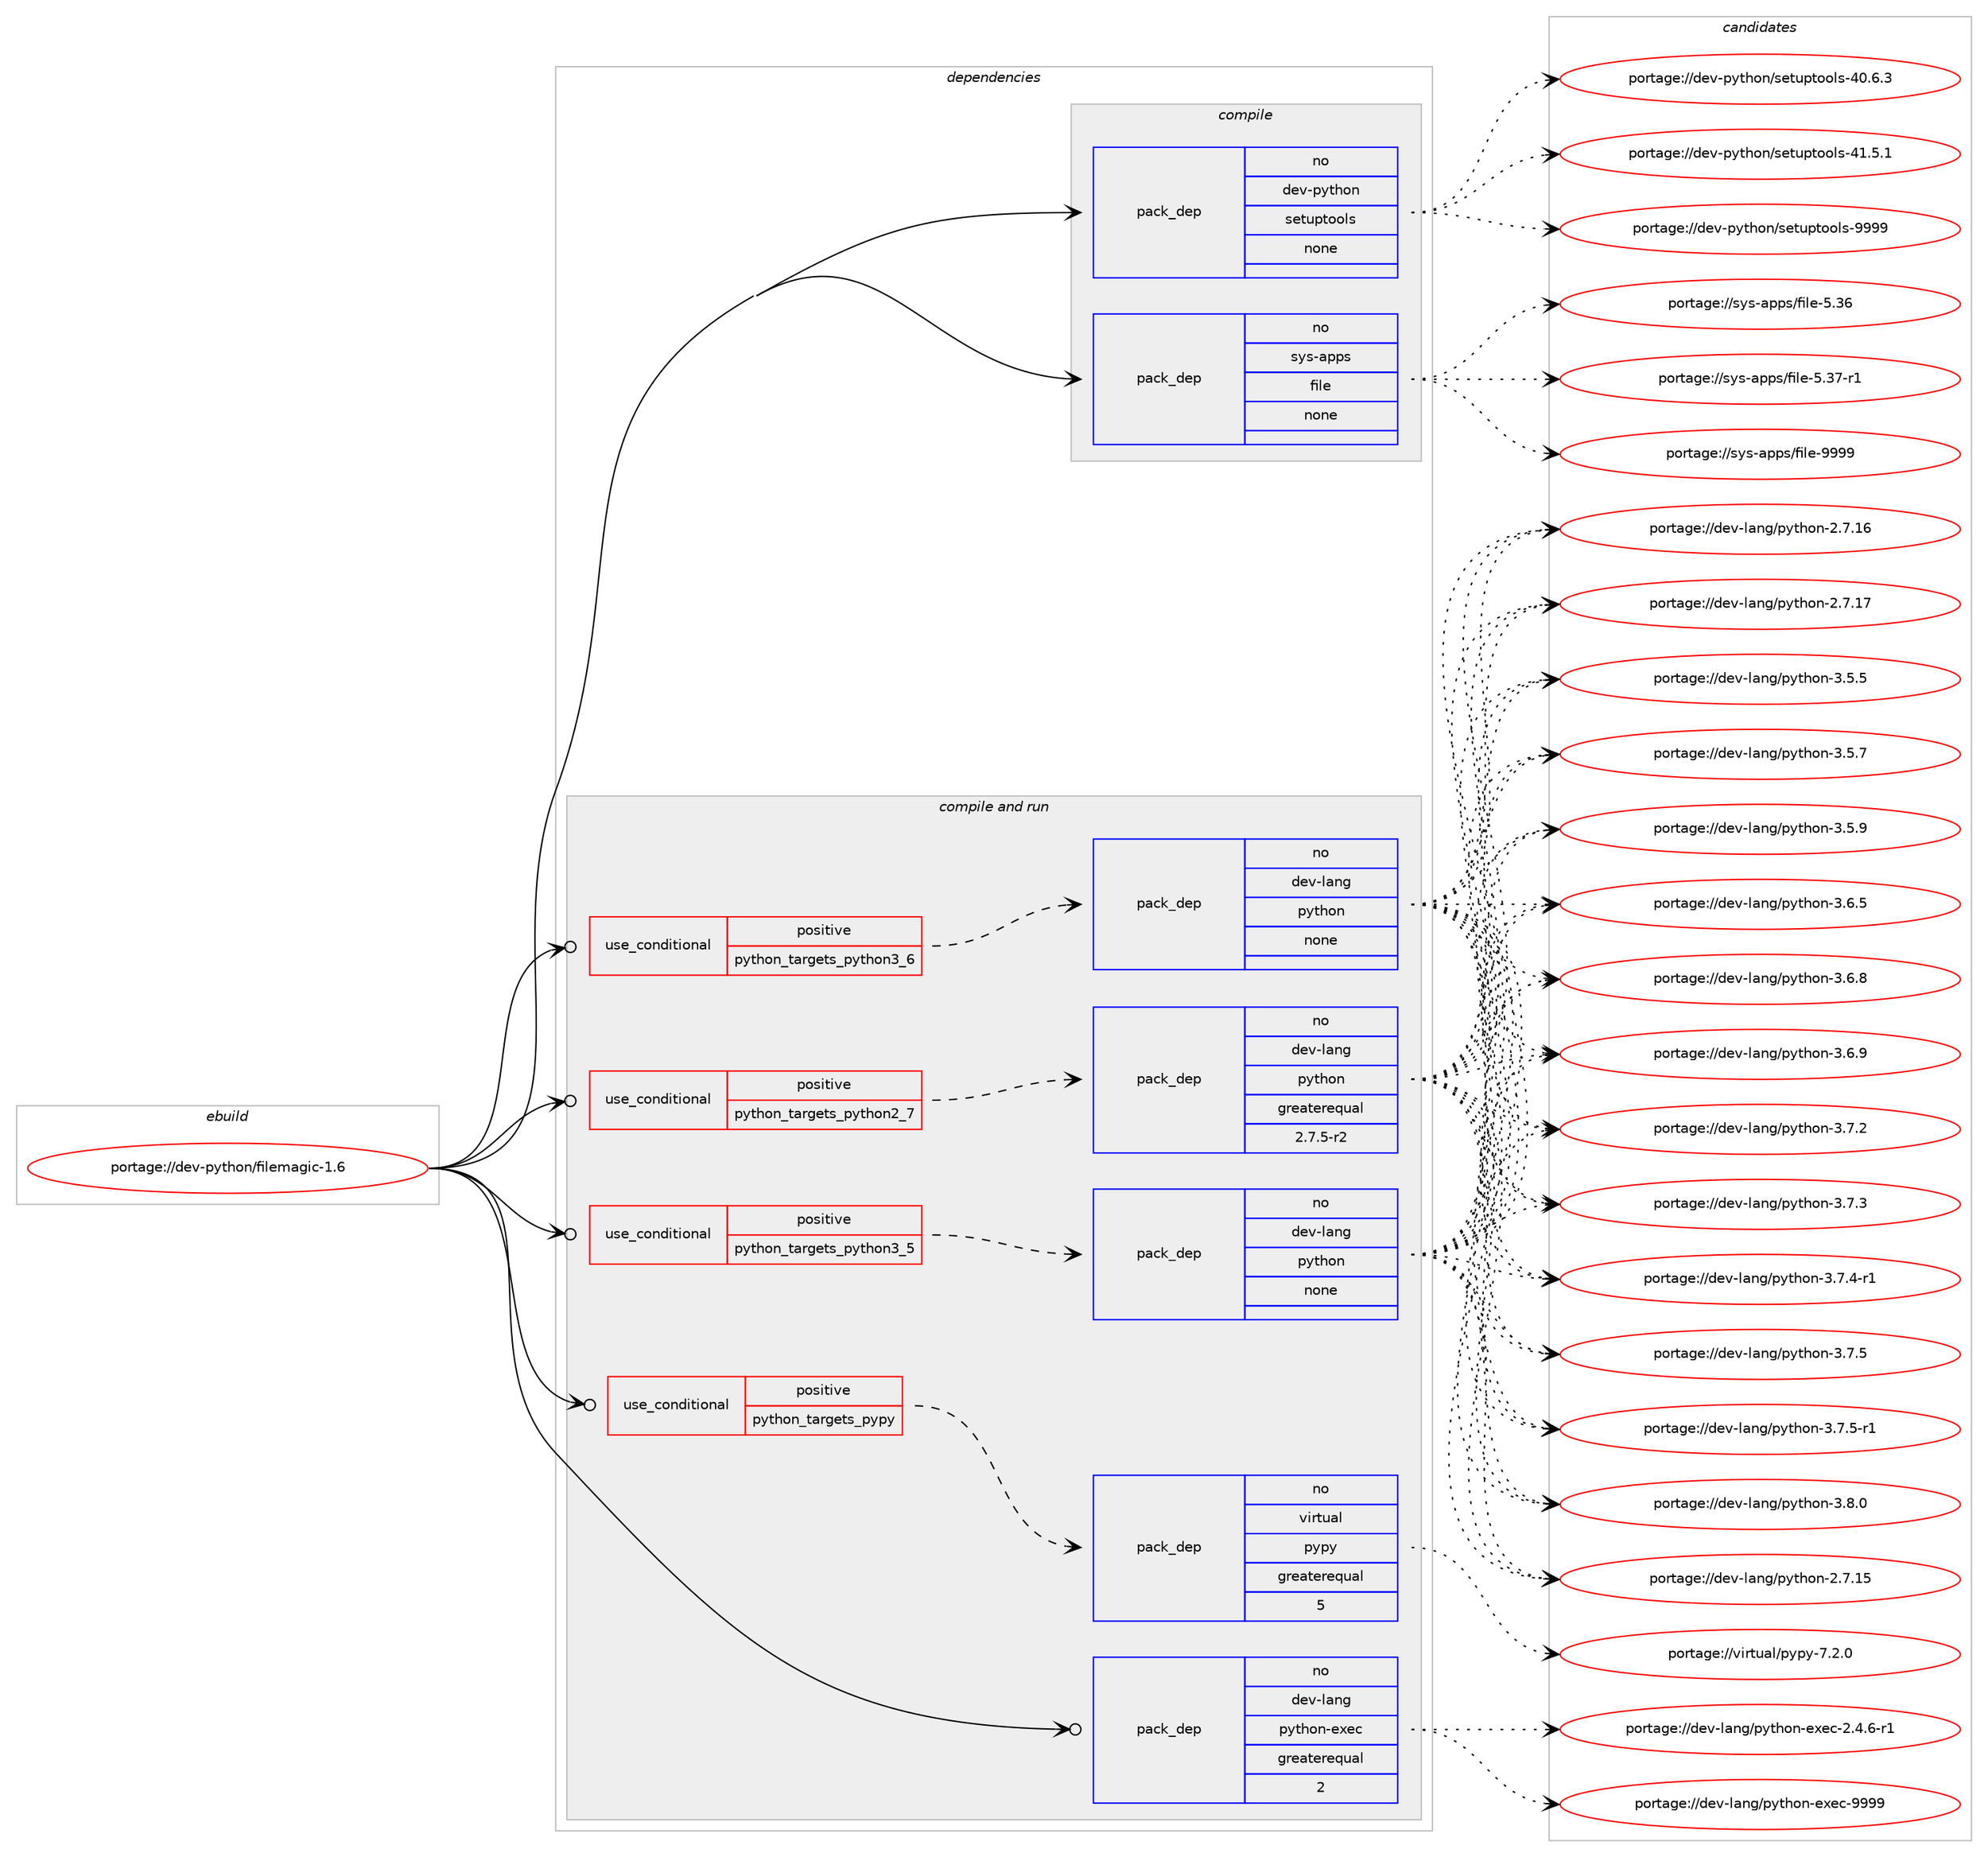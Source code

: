 digraph prolog {

# *************
# Graph options
# *************

newrank=true;
concentrate=true;
compound=true;
graph [rankdir=LR,fontname=Helvetica,fontsize=10,ranksep=1.5];#, ranksep=2.5, nodesep=0.2];
edge  [arrowhead=vee];
node  [fontname=Helvetica,fontsize=10];

# **********
# The ebuild
# **********

subgraph cluster_leftcol {
color=gray;
rank=same;
label=<<i>ebuild</i>>;
id [label="portage://dev-python/filemagic-1.6", color=red, width=4, href="../dev-python/filemagic-1.6.svg"];
}

# ****************
# The dependencies
# ****************

subgraph cluster_midcol {
color=gray;
label=<<i>dependencies</i>>;
subgraph cluster_compile {
fillcolor="#eeeeee";
style=filled;
label=<<i>compile</i>>;
subgraph pack107233 {
dependency139054 [label=<<TABLE BORDER="0" CELLBORDER="1" CELLSPACING="0" CELLPADDING="4" WIDTH="220"><TR><TD ROWSPAN="6" CELLPADDING="30">pack_dep</TD></TR><TR><TD WIDTH="110">no</TD></TR><TR><TD>dev-python</TD></TR><TR><TD>setuptools</TD></TR><TR><TD>none</TD></TR><TR><TD></TD></TR></TABLE>>, shape=none, color=blue];
}
id:e -> dependency139054:w [weight=20,style="solid",arrowhead="vee"];
subgraph pack107234 {
dependency139055 [label=<<TABLE BORDER="0" CELLBORDER="1" CELLSPACING="0" CELLPADDING="4" WIDTH="220"><TR><TD ROWSPAN="6" CELLPADDING="30">pack_dep</TD></TR><TR><TD WIDTH="110">no</TD></TR><TR><TD>sys-apps</TD></TR><TR><TD>file</TD></TR><TR><TD>none</TD></TR><TR><TD></TD></TR></TABLE>>, shape=none, color=blue];
}
id:e -> dependency139055:w [weight=20,style="solid",arrowhead="vee"];
}
subgraph cluster_compileandrun {
fillcolor="#eeeeee";
style=filled;
label=<<i>compile and run</i>>;
subgraph cond28503 {
dependency139056 [label=<<TABLE BORDER="0" CELLBORDER="1" CELLSPACING="0" CELLPADDING="4"><TR><TD ROWSPAN="3" CELLPADDING="10">use_conditional</TD></TR><TR><TD>positive</TD></TR><TR><TD>python_targets_pypy</TD></TR></TABLE>>, shape=none, color=red];
subgraph pack107235 {
dependency139057 [label=<<TABLE BORDER="0" CELLBORDER="1" CELLSPACING="0" CELLPADDING="4" WIDTH="220"><TR><TD ROWSPAN="6" CELLPADDING="30">pack_dep</TD></TR><TR><TD WIDTH="110">no</TD></TR><TR><TD>virtual</TD></TR><TR><TD>pypy</TD></TR><TR><TD>greaterequal</TD></TR><TR><TD>5</TD></TR></TABLE>>, shape=none, color=blue];
}
dependency139056:e -> dependency139057:w [weight=20,style="dashed",arrowhead="vee"];
}
id:e -> dependency139056:w [weight=20,style="solid",arrowhead="odotvee"];
subgraph cond28504 {
dependency139058 [label=<<TABLE BORDER="0" CELLBORDER="1" CELLSPACING="0" CELLPADDING="4"><TR><TD ROWSPAN="3" CELLPADDING="10">use_conditional</TD></TR><TR><TD>positive</TD></TR><TR><TD>python_targets_python2_7</TD></TR></TABLE>>, shape=none, color=red];
subgraph pack107236 {
dependency139059 [label=<<TABLE BORDER="0" CELLBORDER="1" CELLSPACING="0" CELLPADDING="4" WIDTH="220"><TR><TD ROWSPAN="6" CELLPADDING="30">pack_dep</TD></TR><TR><TD WIDTH="110">no</TD></TR><TR><TD>dev-lang</TD></TR><TR><TD>python</TD></TR><TR><TD>greaterequal</TD></TR><TR><TD>2.7.5-r2</TD></TR></TABLE>>, shape=none, color=blue];
}
dependency139058:e -> dependency139059:w [weight=20,style="dashed",arrowhead="vee"];
}
id:e -> dependency139058:w [weight=20,style="solid",arrowhead="odotvee"];
subgraph cond28505 {
dependency139060 [label=<<TABLE BORDER="0" CELLBORDER="1" CELLSPACING="0" CELLPADDING="4"><TR><TD ROWSPAN="3" CELLPADDING="10">use_conditional</TD></TR><TR><TD>positive</TD></TR><TR><TD>python_targets_python3_5</TD></TR></TABLE>>, shape=none, color=red];
subgraph pack107237 {
dependency139061 [label=<<TABLE BORDER="0" CELLBORDER="1" CELLSPACING="0" CELLPADDING="4" WIDTH="220"><TR><TD ROWSPAN="6" CELLPADDING="30">pack_dep</TD></TR><TR><TD WIDTH="110">no</TD></TR><TR><TD>dev-lang</TD></TR><TR><TD>python</TD></TR><TR><TD>none</TD></TR><TR><TD></TD></TR></TABLE>>, shape=none, color=blue];
}
dependency139060:e -> dependency139061:w [weight=20,style="dashed",arrowhead="vee"];
}
id:e -> dependency139060:w [weight=20,style="solid",arrowhead="odotvee"];
subgraph cond28506 {
dependency139062 [label=<<TABLE BORDER="0" CELLBORDER="1" CELLSPACING="0" CELLPADDING="4"><TR><TD ROWSPAN="3" CELLPADDING="10">use_conditional</TD></TR><TR><TD>positive</TD></TR><TR><TD>python_targets_python3_6</TD></TR></TABLE>>, shape=none, color=red];
subgraph pack107238 {
dependency139063 [label=<<TABLE BORDER="0" CELLBORDER="1" CELLSPACING="0" CELLPADDING="4" WIDTH="220"><TR><TD ROWSPAN="6" CELLPADDING="30">pack_dep</TD></TR><TR><TD WIDTH="110">no</TD></TR><TR><TD>dev-lang</TD></TR><TR><TD>python</TD></TR><TR><TD>none</TD></TR><TR><TD></TD></TR></TABLE>>, shape=none, color=blue];
}
dependency139062:e -> dependency139063:w [weight=20,style="dashed",arrowhead="vee"];
}
id:e -> dependency139062:w [weight=20,style="solid",arrowhead="odotvee"];
subgraph pack107239 {
dependency139064 [label=<<TABLE BORDER="0" CELLBORDER="1" CELLSPACING="0" CELLPADDING="4" WIDTH="220"><TR><TD ROWSPAN="6" CELLPADDING="30">pack_dep</TD></TR><TR><TD WIDTH="110">no</TD></TR><TR><TD>dev-lang</TD></TR><TR><TD>python-exec</TD></TR><TR><TD>greaterequal</TD></TR><TR><TD>2</TD></TR></TABLE>>, shape=none, color=blue];
}
id:e -> dependency139064:w [weight=20,style="solid",arrowhead="odotvee"];
}
subgraph cluster_run {
fillcolor="#eeeeee";
style=filled;
label=<<i>run</i>>;
}
}

# **************
# The candidates
# **************

subgraph cluster_choices {
rank=same;
color=gray;
label=<<i>candidates</i>>;

subgraph choice107233 {
color=black;
nodesep=1;
choiceportage100101118451121211161041111104711510111611711211611111110811545524846544651 [label="portage://dev-python/setuptools-40.6.3", color=red, width=4,href="../dev-python/setuptools-40.6.3.svg"];
choiceportage100101118451121211161041111104711510111611711211611111110811545524946534649 [label="portage://dev-python/setuptools-41.5.1", color=red, width=4,href="../dev-python/setuptools-41.5.1.svg"];
choiceportage10010111845112121116104111110471151011161171121161111111081154557575757 [label="portage://dev-python/setuptools-9999", color=red, width=4,href="../dev-python/setuptools-9999.svg"];
dependency139054:e -> choiceportage100101118451121211161041111104711510111611711211611111110811545524846544651:w [style=dotted,weight="100"];
dependency139054:e -> choiceportage100101118451121211161041111104711510111611711211611111110811545524946534649:w [style=dotted,weight="100"];
dependency139054:e -> choiceportage10010111845112121116104111110471151011161171121161111111081154557575757:w [style=dotted,weight="100"];
}
subgraph choice107234 {
color=black;
nodesep=1;
choiceportage1151211154597112112115471021051081014553465154 [label="portage://sys-apps/file-5.36", color=red, width=4,href="../sys-apps/file-5.36.svg"];
choiceportage11512111545971121121154710210510810145534651554511449 [label="portage://sys-apps/file-5.37-r1", color=red, width=4,href="../sys-apps/file-5.37-r1.svg"];
choiceportage1151211154597112112115471021051081014557575757 [label="portage://sys-apps/file-9999", color=red, width=4,href="../sys-apps/file-9999.svg"];
dependency139055:e -> choiceportage1151211154597112112115471021051081014553465154:w [style=dotted,weight="100"];
dependency139055:e -> choiceportage11512111545971121121154710210510810145534651554511449:w [style=dotted,weight="100"];
dependency139055:e -> choiceportage1151211154597112112115471021051081014557575757:w [style=dotted,weight="100"];
}
subgraph choice107235 {
color=black;
nodesep=1;
choiceportage1181051141161179710847112121112121455546504648 [label="portage://virtual/pypy-7.2.0", color=red, width=4,href="../virtual/pypy-7.2.0.svg"];
dependency139057:e -> choiceportage1181051141161179710847112121112121455546504648:w [style=dotted,weight="100"];
}
subgraph choice107236 {
color=black;
nodesep=1;
choiceportage10010111845108971101034711212111610411111045504655464953 [label="portage://dev-lang/python-2.7.15", color=red, width=4,href="../dev-lang/python-2.7.15.svg"];
choiceportage10010111845108971101034711212111610411111045504655464954 [label="portage://dev-lang/python-2.7.16", color=red, width=4,href="../dev-lang/python-2.7.16.svg"];
choiceportage10010111845108971101034711212111610411111045504655464955 [label="portage://dev-lang/python-2.7.17", color=red, width=4,href="../dev-lang/python-2.7.17.svg"];
choiceportage100101118451089711010347112121116104111110455146534653 [label="portage://dev-lang/python-3.5.5", color=red, width=4,href="../dev-lang/python-3.5.5.svg"];
choiceportage100101118451089711010347112121116104111110455146534655 [label="portage://dev-lang/python-3.5.7", color=red, width=4,href="../dev-lang/python-3.5.7.svg"];
choiceportage100101118451089711010347112121116104111110455146534657 [label="portage://dev-lang/python-3.5.9", color=red, width=4,href="../dev-lang/python-3.5.9.svg"];
choiceportage100101118451089711010347112121116104111110455146544653 [label="portage://dev-lang/python-3.6.5", color=red, width=4,href="../dev-lang/python-3.6.5.svg"];
choiceportage100101118451089711010347112121116104111110455146544656 [label="portage://dev-lang/python-3.6.8", color=red, width=4,href="../dev-lang/python-3.6.8.svg"];
choiceportage100101118451089711010347112121116104111110455146544657 [label="portage://dev-lang/python-3.6.9", color=red, width=4,href="../dev-lang/python-3.6.9.svg"];
choiceportage100101118451089711010347112121116104111110455146554650 [label="portage://dev-lang/python-3.7.2", color=red, width=4,href="../dev-lang/python-3.7.2.svg"];
choiceportage100101118451089711010347112121116104111110455146554651 [label="portage://dev-lang/python-3.7.3", color=red, width=4,href="../dev-lang/python-3.7.3.svg"];
choiceportage1001011184510897110103471121211161041111104551465546524511449 [label="portage://dev-lang/python-3.7.4-r1", color=red, width=4,href="../dev-lang/python-3.7.4-r1.svg"];
choiceportage100101118451089711010347112121116104111110455146554653 [label="portage://dev-lang/python-3.7.5", color=red, width=4,href="../dev-lang/python-3.7.5.svg"];
choiceportage1001011184510897110103471121211161041111104551465546534511449 [label="portage://dev-lang/python-3.7.5-r1", color=red, width=4,href="../dev-lang/python-3.7.5-r1.svg"];
choiceportage100101118451089711010347112121116104111110455146564648 [label="portage://dev-lang/python-3.8.0", color=red, width=4,href="../dev-lang/python-3.8.0.svg"];
dependency139059:e -> choiceportage10010111845108971101034711212111610411111045504655464953:w [style=dotted,weight="100"];
dependency139059:e -> choiceportage10010111845108971101034711212111610411111045504655464954:w [style=dotted,weight="100"];
dependency139059:e -> choiceportage10010111845108971101034711212111610411111045504655464955:w [style=dotted,weight="100"];
dependency139059:e -> choiceportage100101118451089711010347112121116104111110455146534653:w [style=dotted,weight="100"];
dependency139059:e -> choiceportage100101118451089711010347112121116104111110455146534655:w [style=dotted,weight="100"];
dependency139059:e -> choiceportage100101118451089711010347112121116104111110455146534657:w [style=dotted,weight="100"];
dependency139059:e -> choiceportage100101118451089711010347112121116104111110455146544653:w [style=dotted,weight="100"];
dependency139059:e -> choiceportage100101118451089711010347112121116104111110455146544656:w [style=dotted,weight="100"];
dependency139059:e -> choiceportage100101118451089711010347112121116104111110455146544657:w [style=dotted,weight="100"];
dependency139059:e -> choiceportage100101118451089711010347112121116104111110455146554650:w [style=dotted,weight="100"];
dependency139059:e -> choiceportage100101118451089711010347112121116104111110455146554651:w [style=dotted,weight="100"];
dependency139059:e -> choiceportage1001011184510897110103471121211161041111104551465546524511449:w [style=dotted,weight="100"];
dependency139059:e -> choiceportage100101118451089711010347112121116104111110455146554653:w [style=dotted,weight="100"];
dependency139059:e -> choiceportage1001011184510897110103471121211161041111104551465546534511449:w [style=dotted,weight="100"];
dependency139059:e -> choiceportage100101118451089711010347112121116104111110455146564648:w [style=dotted,weight="100"];
}
subgraph choice107237 {
color=black;
nodesep=1;
choiceportage10010111845108971101034711212111610411111045504655464953 [label="portage://dev-lang/python-2.7.15", color=red, width=4,href="../dev-lang/python-2.7.15.svg"];
choiceportage10010111845108971101034711212111610411111045504655464954 [label="portage://dev-lang/python-2.7.16", color=red, width=4,href="../dev-lang/python-2.7.16.svg"];
choiceportage10010111845108971101034711212111610411111045504655464955 [label="portage://dev-lang/python-2.7.17", color=red, width=4,href="../dev-lang/python-2.7.17.svg"];
choiceportage100101118451089711010347112121116104111110455146534653 [label="portage://dev-lang/python-3.5.5", color=red, width=4,href="../dev-lang/python-3.5.5.svg"];
choiceportage100101118451089711010347112121116104111110455146534655 [label="portage://dev-lang/python-3.5.7", color=red, width=4,href="../dev-lang/python-3.5.7.svg"];
choiceportage100101118451089711010347112121116104111110455146534657 [label="portage://dev-lang/python-3.5.9", color=red, width=4,href="../dev-lang/python-3.5.9.svg"];
choiceportage100101118451089711010347112121116104111110455146544653 [label="portage://dev-lang/python-3.6.5", color=red, width=4,href="../dev-lang/python-3.6.5.svg"];
choiceportage100101118451089711010347112121116104111110455146544656 [label="portage://dev-lang/python-3.6.8", color=red, width=4,href="../dev-lang/python-3.6.8.svg"];
choiceportage100101118451089711010347112121116104111110455146544657 [label="portage://dev-lang/python-3.6.9", color=red, width=4,href="../dev-lang/python-3.6.9.svg"];
choiceportage100101118451089711010347112121116104111110455146554650 [label="portage://dev-lang/python-3.7.2", color=red, width=4,href="../dev-lang/python-3.7.2.svg"];
choiceportage100101118451089711010347112121116104111110455146554651 [label="portage://dev-lang/python-3.7.3", color=red, width=4,href="../dev-lang/python-3.7.3.svg"];
choiceportage1001011184510897110103471121211161041111104551465546524511449 [label="portage://dev-lang/python-3.7.4-r1", color=red, width=4,href="../dev-lang/python-3.7.4-r1.svg"];
choiceportage100101118451089711010347112121116104111110455146554653 [label="portage://dev-lang/python-3.7.5", color=red, width=4,href="../dev-lang/python-3.7.5.svg"];
choiceportage1001011184510897110103471121211161041111104551465546534511449 [label="portage://dev-lang/python-3.7.5-r1", color=red, width=4,href="../dev-lang/python-3.7.5-r1.svg"];
choiceportage100101118451089711010347112121116104111110455146564648 [label="portage://dev-lang/python-3.8.0", color=red, width=4,href="../dev-lang/python-3.8.0.svg"];
dependency139061:e -> choiceportage10010111845108971101034711212111610411111045504655464953:w [style=dotted,weight="100"];
dependency139061:e -> choiceportage10010111845108971101034711212111610411111045504655464954:w [style=dotted,weight="100"];
dependency139061:e -> choiceportage10010111845108971101034711212111610411111045504655464955:w [style=dotted,weight="100"];
dependency139061:e -> choiceportage100101118451089711010347112121116104111110455146534653:w [style=dotted,weight="100"];
dependency139061:e -> choiceportage100101118451089711010347112121116104111110455146534655:w [style=dotted,weight="100"];
dependency139061:e -> choiceportage100101118451089711010347112121116104111110455146534657:w [style=dotted,weight="100"];
dependency139061:e -> choiceportage100101118451089711010347112121116104111110455146544653:w [style=dotted,weight="100"];
dependency139061:e -> choiceportage100101118451089711010347112121116104111110455146544656:w [style=dotted,weight="100"];
dependency139061:e -> choiceportage100101118451089711010347112121116104111110455146544657:w [style=dotted,weight="100"];
dependency139061:e -> choiceportage100101118451089711010347112121116104111110455146554650:w [style=dotted,weight="100"];
dependency139061:e -> choiceportage100101118451089711010347112121116104111110455146554651:w [style=dotted,weight="100"];
dependency139061:e -> choiceportage1001011184510897110103471121211161041111104551465546524511449:w [style=dotted,weight="100"];
dependency139061:e -> choiceportage100101118451089711010347112121116104111110455146554653:w [style=dotted,weight="100"];
dependency139061:e -> choiceportage1001011184510897110103471121211161041111104551465546534511449:w [style=dotted,weight="100"];
dependency139061:e -> choiceportage100101118451089711010347112121116104111110455146564648:w [style=dotted,weight="100"];
}
subgraph choice107238 {
color=black;
nodesep=1;
choiceportage10010111845108971101034711212111610411111045504655464953 [label="portage://dev-lang/python-2.7.15", color=red, width=4,href="../dev-lang/python-2.7.15.svg"];
choiceportage10010111845108971101034711212111610411111045504655464954 [label="portage://dev-lang/python-2.7.16", color=red, width=4,href="../dev-lang/python-2.7.16.svg"];
choiceportage10010111845108971101034711212111610411111045504655464955 [label="portage://dev-lang/python-2.7.17", color=red, width=4,href="../dev-lang/python-2.7.17.svg"];
choiceportage100101118451089711010347112121116104111110455146534653 [label="portage://dev-lang/python-3.5.5", color=red, width=4,href="../dev-lang/python-3.5.5.svg"];
choiceportage100101118451089711010347112121116104111110455146534655 [label="portage://dev-lang/python-3.5.7", color=red, width=4,href="../dev-lang/python-3.5.7.svg"];
choiceportage100101118451089711010347112121116104111110455146534657 [label="portage://dev-lang/python-3.5.9", color=red, width=4,href="../dev-lang/python-3.5.9.svg"];
choiceportage100101118451089711010347112121116104111110455146544653 [label="portage://dev-lang/python-3.6.5", color=red, width=4,href="../dev-lang/python-3.6.5.svg"];
choiceportage100101118451089711010347112121116104111110455146544656 [label="portage://dev-lang/python-3.6.8", color=red, width=4,href="../dev-lang/python-3.6.8.svg"];
choiceportage100101118451089711010347112121116104111110455146544657 [label="portage://dev-lang/python-3.6.9", color=red, width=4,href="../dev-lang/python-3.6.9.svg"];
choiceportage100101118451089711010347112121116104111110455146554650 [label="portage://dev-lang/python-3.7.2", color=red, width=4,href="../dev-lang/python-3.7.2.svg"];
choiceportage100101118451089711010347112121116104111110455146554651 [label="portage://dev-lang/python-3.7.3", color=red, width=4,href="../dev-lang/python-3.7.3.svg"];
choiceportage1001011184510897110103471121211161041111104551465546524511449 [label="portage://dev-lang/python-3.7.4-r1", color=red, width=4,href="../dev-lang/python-3.7.4-r1.svg"];
choiceportage100101118451089711010347112121116104111110455146554653 [label="portage://dev-lang/python-3.7.5", color=red, width=4,href="../dev-lang/python-3.7.5.svg"];
choiceportage1001011184510897110103471121211161041111104551465546534511449 [label="portage://dev-lang/python-3.7.5-r1", color=red, width=4,href="../dev-lang/python-3.7.5-r1.svg"];
choiceportage100101118451089711010347112121116104111110455146564648 [label="portage://dev-lang/python-3.8.0", color=red, width=4,href="../dev-lang/python-3.8.0.svg"];
dependency139063:e -> choiceportage10010111845108971101034711212111610411111045504655464953:w [style=dotted,weight="100"];
dependency139063:e -> choiceportage10010111845108971101034711212111610411111045504655464954:w [style=dotted,weight="100"];
dependency139063:e -> choiceportage10010111845108971101034711212111610411111045504655464955:w [style=dotted,weight="100"];
dependency139063:e -> choiceportage100101118451089711010347112121116104111110455146534653:w [style=dotted,weight="100"];
dependency139063:e -> choiceportage100101118451089711010347112121116104111110455146534655:w [style=dotted,weight="100"];
dependency139063:e -> choiceportage100101118451089711010347112121116104111110455146534657:w [style=dotted,weight="100"];
dependency139063:e -> choiceportage100101118451089711010347112121116104111110455146544653:w [style=dotted,weight="100"];
dependency139063:e -> choiceportage100101118451089711010347112121116104111110455146544656:w [style=dotted,weight="100"];
dependency139063:e -> choiceportage100101118451089711010347112121116104111110455146544657:w [style=dotted,weight="100"];
dependency139063:e -> choiceportage100101118451089711010347112121116104111110455146554650:w [style=dotted,weight="100"];
dependency139063:e -> choiceportage100101118451089711010347112121116104111110455146554651:w [style=dotted,weight="100"];
dependency139063:e -> choiceportage1001011184510897110103471121211161041111104551465546524511449:w [style=dotted,weight="100"];
dependency139063:e -> choiceportage100101118451089711010347112121116104111110455146554653:w [style=dotted,weight="100"];
dependency139063:e -> choiceportage1001011184510897110103471121211161041111104551465546534511449:w [style=dotted,weight="100"];
dependency139063:e -> choiceportage100101118451089711010347112121116104111110455146564648:w [style=dotted,weight="100"];
}
subgraph choice107239 {
color=black;
nodesep=1;
choiceportage10010111845108971101034711212111610411111045101120101994550465246544511449 [label="portage://dev-lang/python-exec-2.4.6-r1", color=red, width=4,href="../dev-lang/python-exec-2.4.6-r1.svg"];
choiceportage10010111845108971101034711212111610411111045101120101994557575757 [label="portage://dev-lang/python-exec-9999", color=red, width=4,href="../dev-lang/python-exec-9999.svg"];
dependency139064:e -> choiceportage10010111845108971101034711212111610411111045101120101994550465246544511449:w [style=dotted,weight="100"];
dependency139064:e -> choiceportage10010111845108971101034711212111610411111045101120101994557575757:w [style=dotted,weight="100"];
}
}

}
